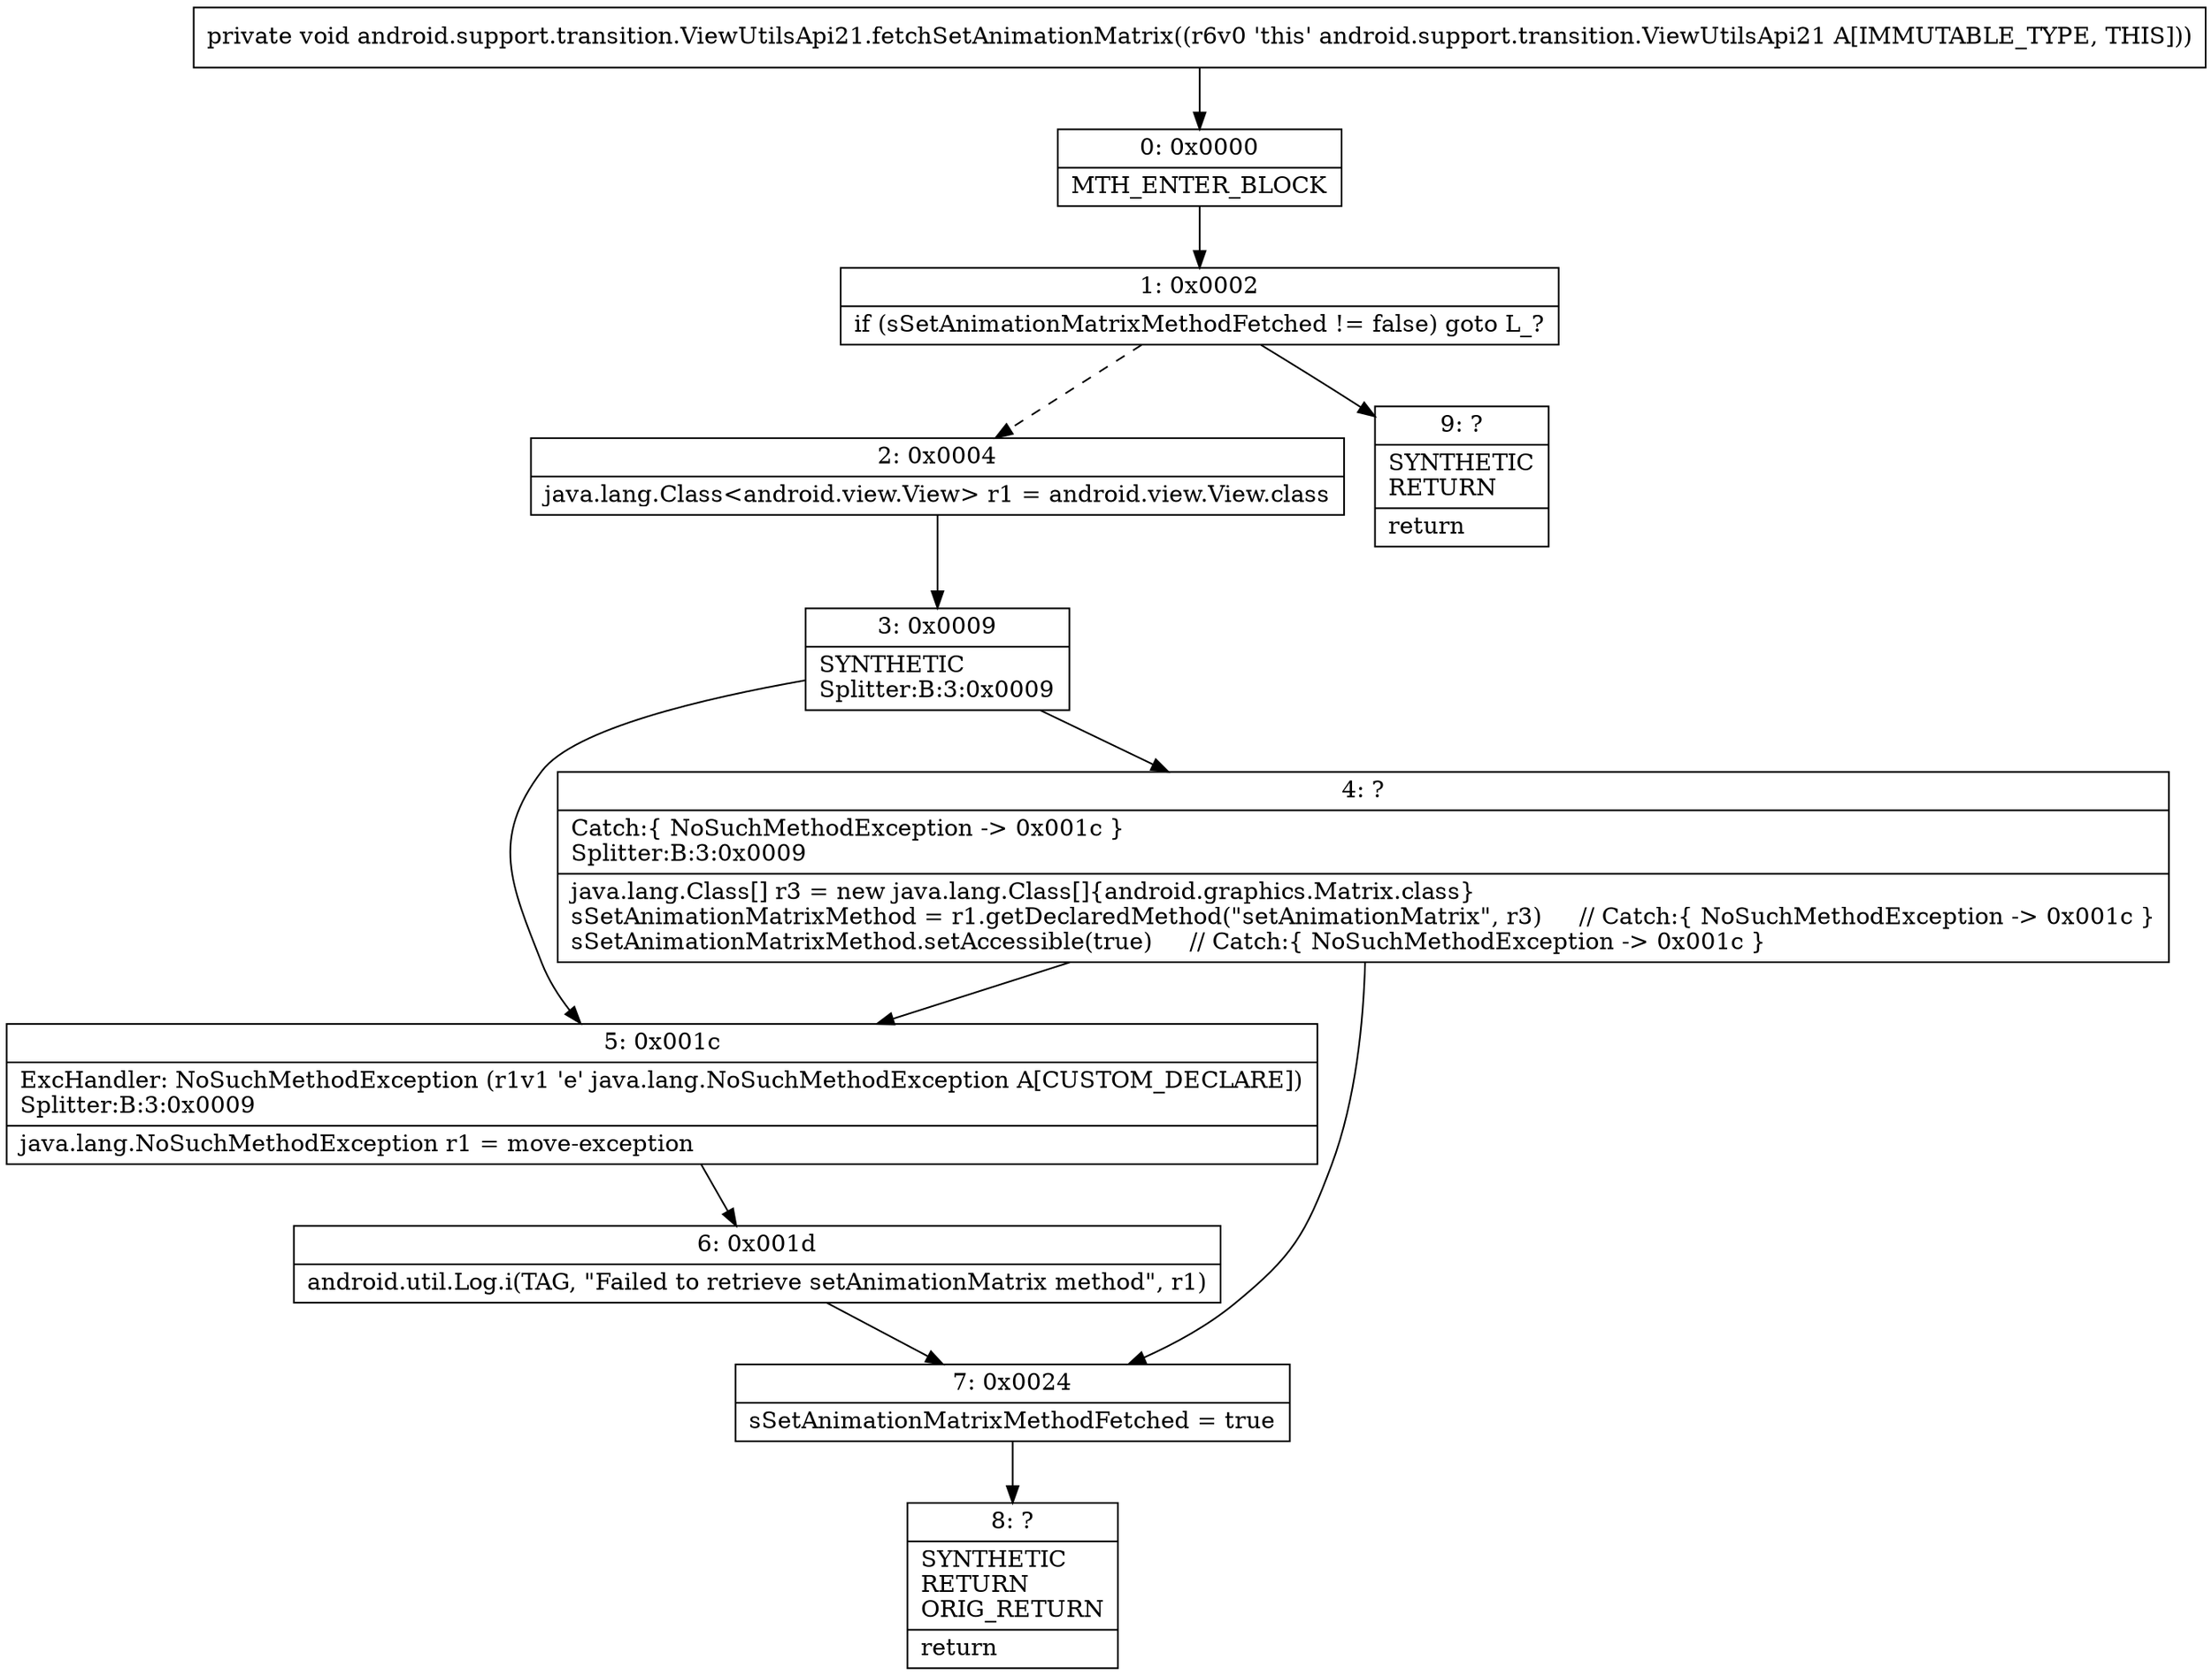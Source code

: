 digraph "CFG forandroid.support.transition.ViewUtilsApi21.fetchSetAnimationMatrix()V" {
Node_0 [shape=record,label="{0\:\ 0x0000|MTH_ENTER_BLOCK\l}"];
Node_1 [shape=record,label="{1\:\ 0x0002|if (sSetAnimationMatrixMethodFetched != false) goto L_?\l}"];
Node_2 [shape=record,label="{2\:\ 0x0004|java.lang.Class\<android.view.View\> r1 = android.view.View.class\l}"];
Node_3 [shape=record,label="{3\:\ 0x0009|SYNTHETIC\lSplitter:B:3:0x0009\l}"];
Node_4 [shape=record,label="{4\:\ ?|Catch:\{ NoSuchMethodException \-\> 0x001c \}\lSplitter:B:3:0x0009\l|java.lang.Class[] r3 = new java.lang.Class[]\{android.graphics.Matrix.class\}\lsSetAnimationMatrixMethod = r1.getDeclaredMethod(\"setAnimationMatrix\", r3)     \/\/ Catch:\{ NoSuchMethodException \-\> 0x001c \}\lsSetAnimationMatrixMethod.setAccessible(true)     \/\/ Catch:\{ NoSuchMethodException \-\> 0x001c \}\l}"];
Node_5 [shape=record,label="{5\:\ 0x001c|ExcHandler: NoSuchMethodException (r1v1 'e' java.lang.NoSuchMethodException A[CUSTOM_DECLARE])\lSplitter:B:3:0x0009\l|java.lang.NoSuchMethodException r1 = move\-exception\l}"];
Node_6 [shape=record,label="{6\:\ 0x001d|android.util.Log.i(TAG, \"Failed to retrieve setAnimationMatrix method\", r1)\l}"];
Node_7 [shape=record,label="{7\:\ 0x0024|sSetAnimationMatrixMethodFetched = true\l}"];
Node_8 [shape=record,label="{8\:\ ?|SYNTHETIC\lRETURN\lORIG_RETURN\l|return\l}"];
Node_9 [shape=record,label="{9\:\ ?|SYNTHETIC\lRETURN\l|return\l}"];
MethodNode[shape=record,label="{private void android.support.transition.ViewUtilsApi21.fetchSetAnimationMatrix((r6v0 'this' android.support.transition.ViewUtilsApi21 A[IMMUTABLE_TYPE, THIS])) }"];
MethodNode -> Node_0;
Node_0 -> Node_1;
Node_1 -> Node_2[style=dashed];
Node_1 -> Node_9;
Node_2 -> Node_3;
Node_3 -> Node_4;
Node_3 -> Node_5;
Node_4 -> Node_5;
Node_4 -> Node_7;
Node_5 -> Node_6;
Node_6 -> Node_7;
Node_7 -> Node_8;
}


